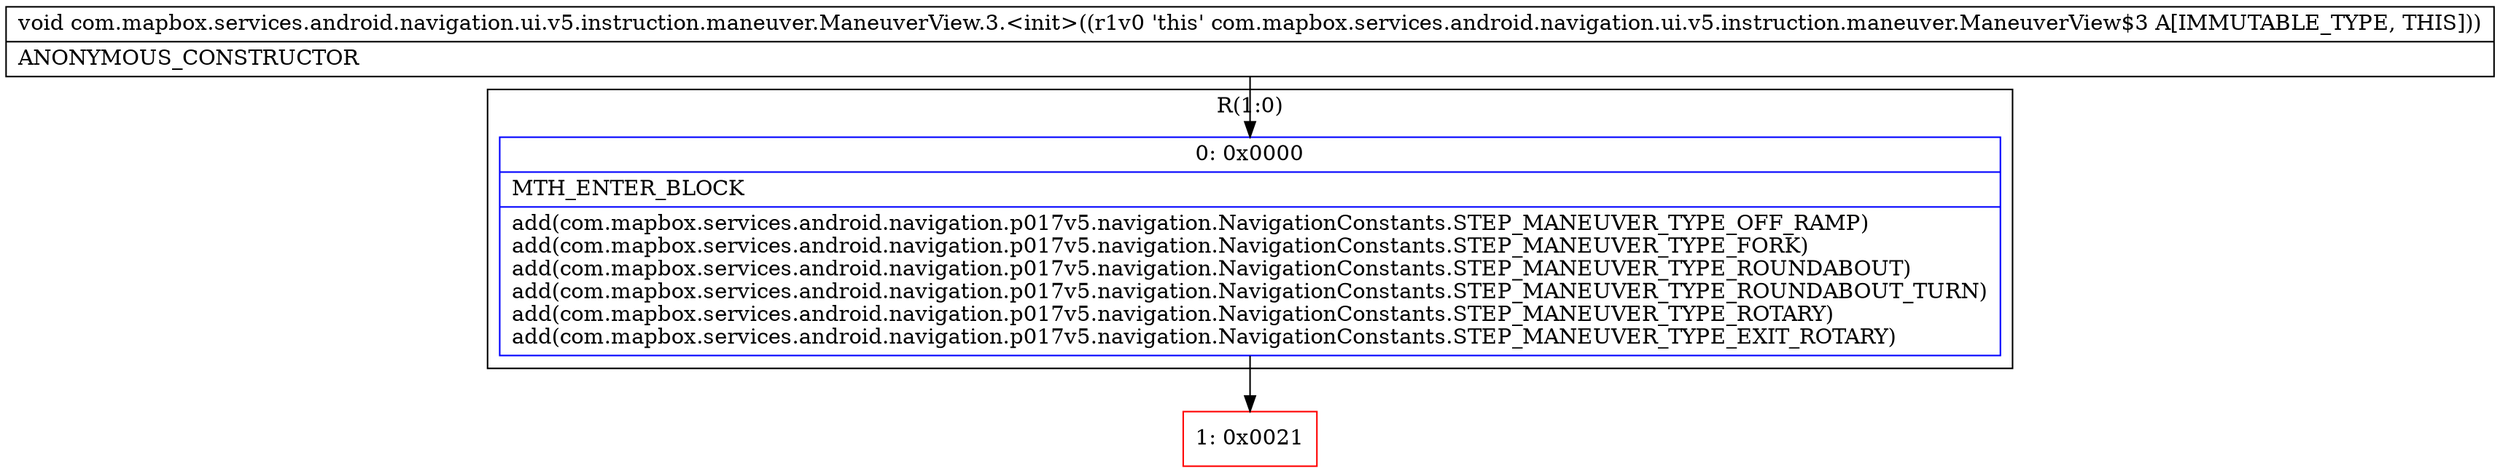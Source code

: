 digraph "CFG forcom.mapbox.services.android.navigation.ui.v5.instruction.maneuver.ManeuverView.3.\<init\>()V" {
subgraph cluster_Region_865015657 {
label = "R(1:0)";
node [shape=record,color=blue];
Node_0 [shape=record,label="{0\:\ 0x0000|MTH_ENTER_BLOCK\l|add(com.mapbox.services.android.navigation.p017v5.navigation.NavigationConstants.STEP_MANEUVER_TYPE_OFF_RAMP)\ladd(com.mapbox.services.android.navigation.p017v5.navigation.NavigationConstants.STEP_MANEUVER_TYPE_FORK)\ladd(com.mapbox.services.android.navigation.p017v5.navigation.NavigationConstants.STEP_MANEUVER_TYPE_ROUNDABOUT)\ladd(com.mapbox.services.android.navigation.p017v5.navigation.NavigationConstants.STEP_MANEUVER_TYPE_ROUNDABOUT_TURN)\ladd(com.mapbox.services.android.navigation.p017v5.navigation.NavigationConstants.STEP_MANEUVER_TYPE_ROTARY)\ladd(com.mapbox.services.android.navigation.p017v5.navigation.NavigationConstants.STEP_MANEUVER_TYPE_EXIT_ROTARY)\l}"];
}
Node_1 [shape=record,color=red,label="{1\:\ 0x0021}"];
MethodNode[shape=record,label="{void com.mapbox.services.android.navigation.ui.v5.instruction.maneuver.ManeuverView.3.\<init\>((r1v0 'this' com.mapbox.services.android.navigation.ui.v5.instruction.maneuver.ManeuverView$3 A[IMMUTABLE_TYPE, THIS]))  | ANONYMOUS_CONSTRUCTOR\l}"];
MethodNode -> Node_0;
Node_0 -> Node_1;
}

